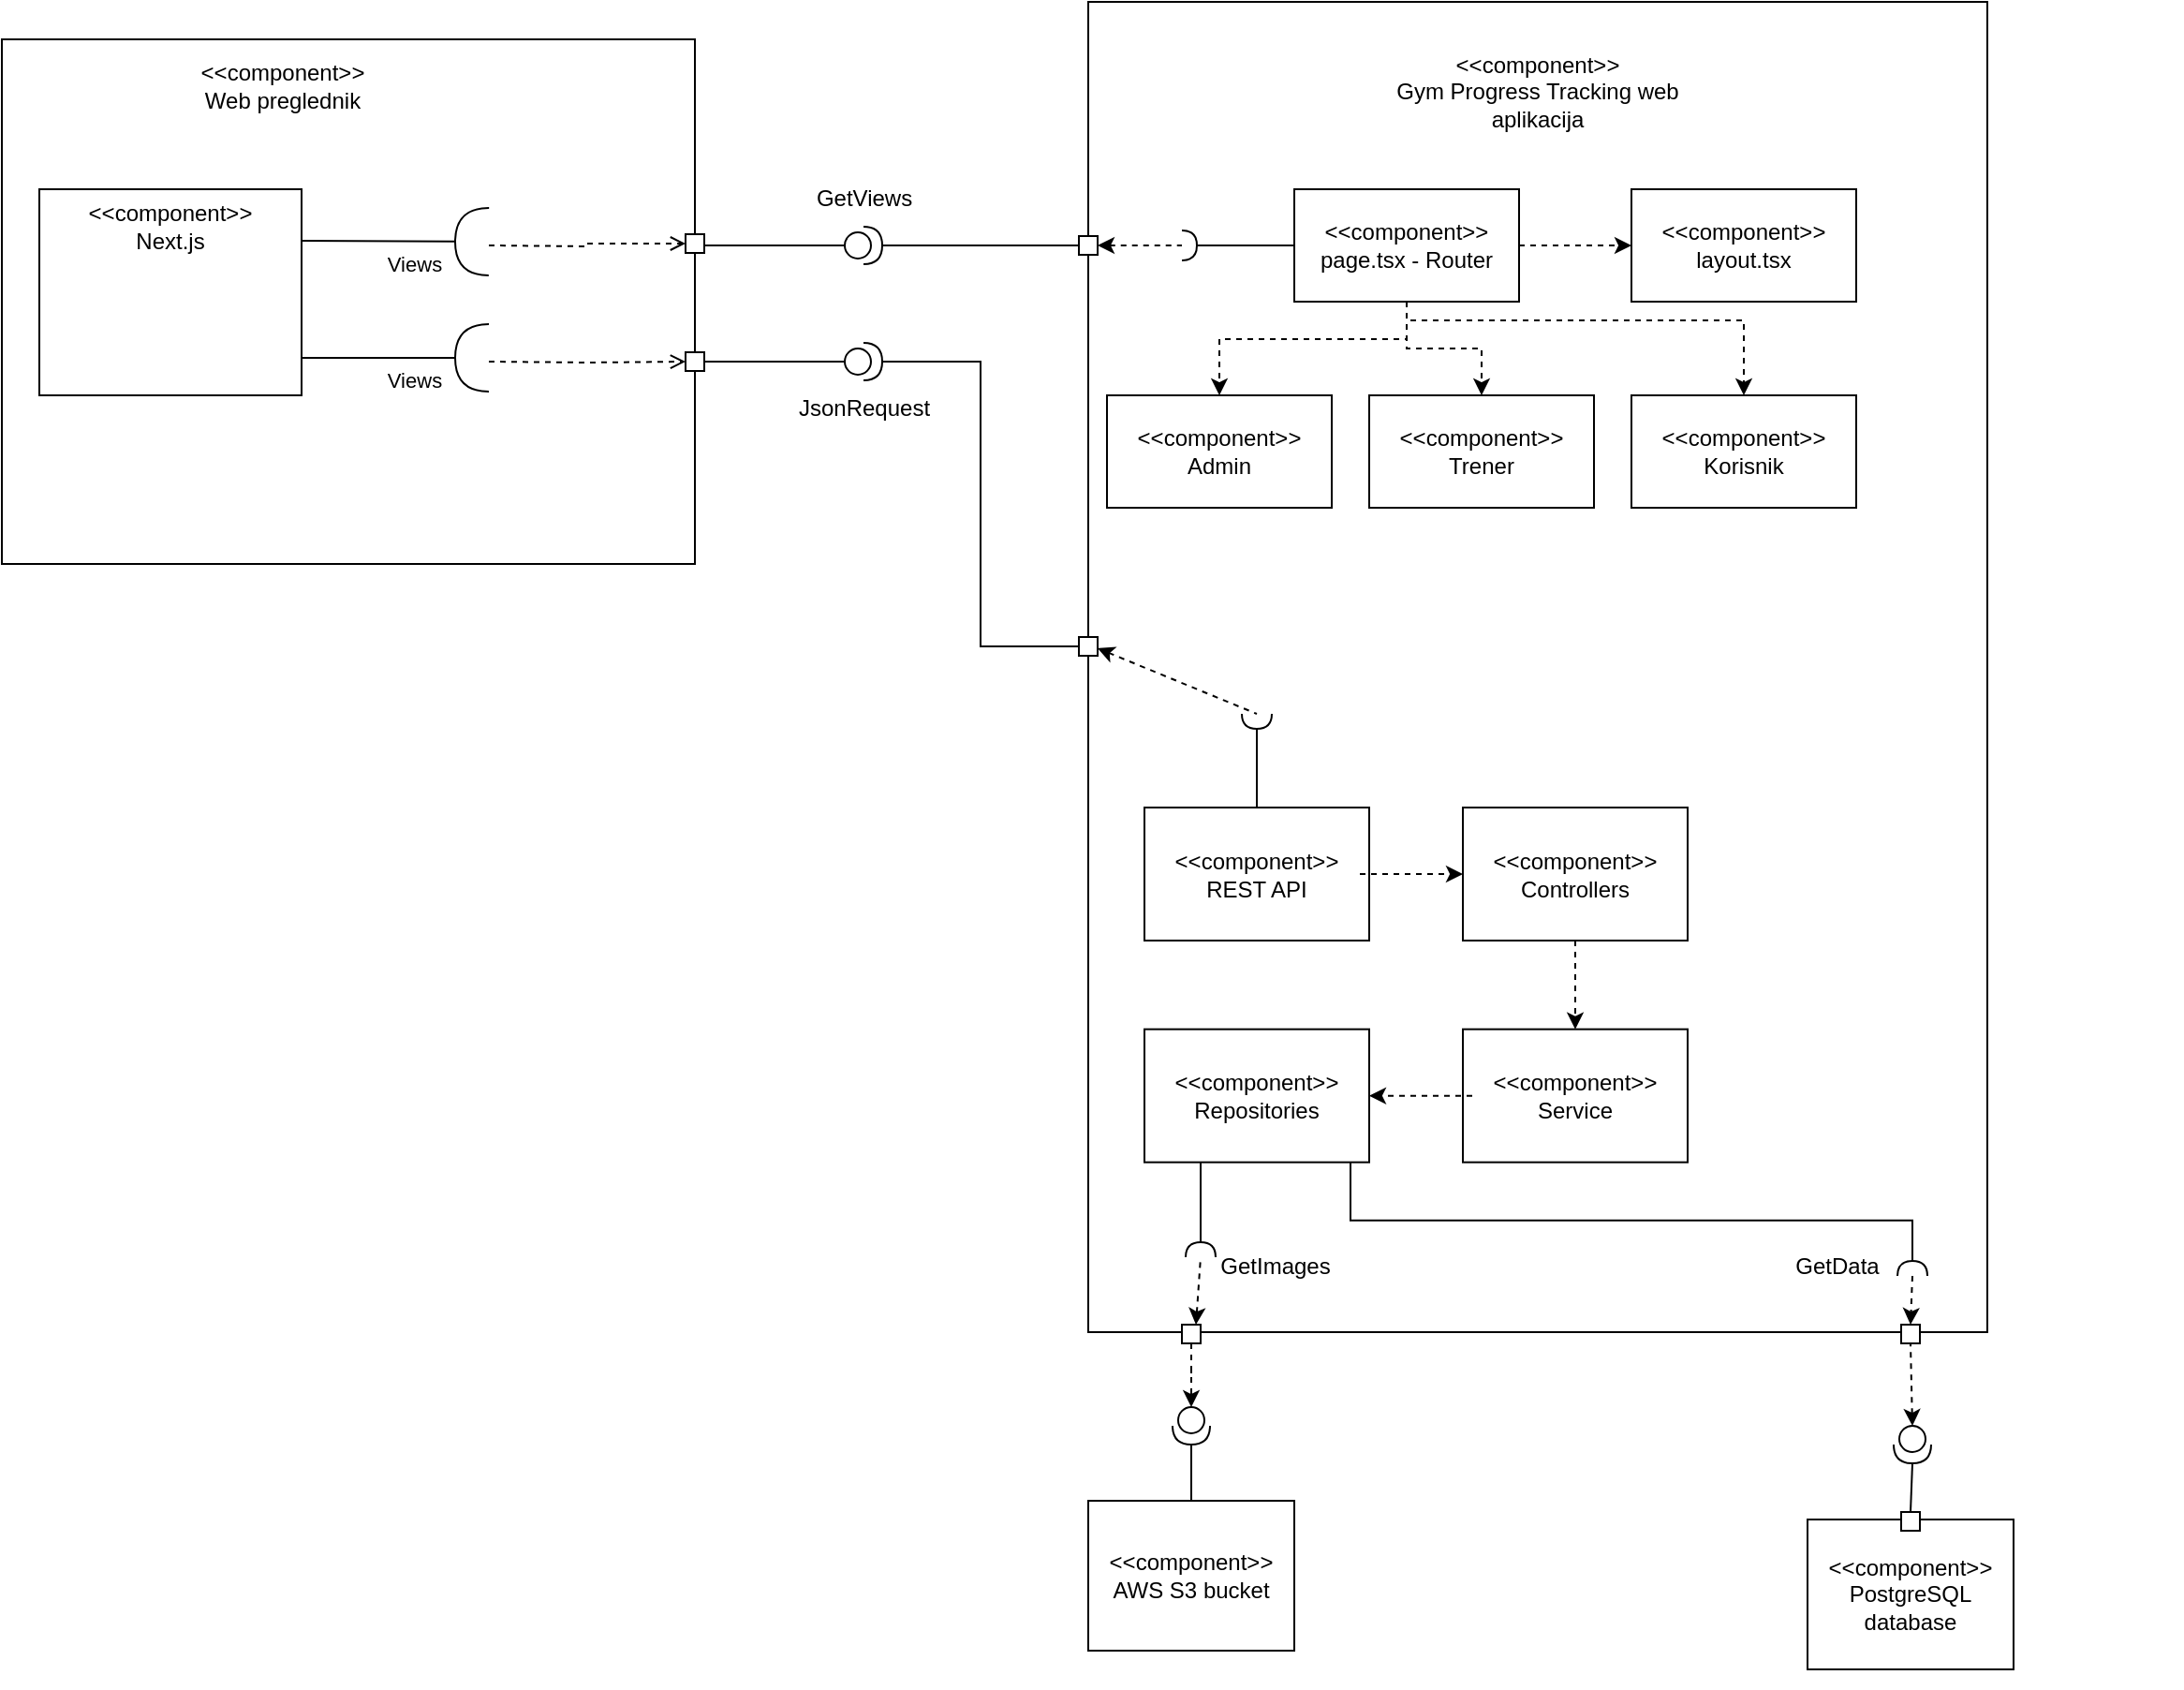 <mxfile version="26.0.6">
  <diagram name="Page-1" id="P_1j3W06-szVH3RL_C0M">
    <mxGraphModel dx="1314" dy="873" grid="1" gridSize="10" guides="1" tooltips="1" connect="1" arrows="1" fold="1" page="1" pageScale="1" pageWidth="850" pageHeight="1100" math="0" shadow="0">
      <root>
        <mxCell id="0" />
        <mxCell id="1" parent="0" />
        <mxCell id="N8CrAjDOVzf7yeaQgu20-4" value="" style="group" parent="1" vertex="1" connectable="0">
          <mxGeometry x="620" y="70" width="480" height="716" as="geometry" />
        </mxCell>
        <mxCell id="N8CrAjDOVzf7yeaQgu20-1" value="" style="rounded=0;whiteSpace=wrap;html=1;" parent="N8CrAjDOVzf7yeaQgu20-4" vertex="1">
          <mxGeometry width="480" height="710" as="geometry" />
        </mxCell>
        <mxCell id="N8CrAjDOVzf7yeaQgu20-3" value="&amp;lt;&amp;lt;component&amp;gt;&amp;gt;&lt;div&gt;Gym Progress Tracking web aplikacija&lt;/div&gt;" style="text;html=1;align=center;verticalAlign=middle;whiteSpace=wrap;rounded=0;" parent="N8CrAjDOVzf7yeaQgu20-4" vertex="1">
          <mxGeometry x="150" y="19.189" width="180" height="57.568" as="geometry" />
        </mxCell>
        <mxCell id="qsbup2j7c1z-ddwc1m30-19" value="" style="group" vertex="1" connectable="0" parent="N8CrAjDOVzf7yeaQgu20-4">
          <mxGeometry x="30" y="430.003" width="290" height="189.333" as="geometry" />
        </mxCell>
        <mxCell id="qsbup2j7c1z-ddwc1m30-6" value="" style="group" vertex="1" connectable="0" parent="qsbup2j7c1z-ddwc1m30-19">
          <mxGeometry width="120" height="71" as="geometry" />
        </mxCell>
        <mxCell id="qsbup2j7c1z-ddwc1m30-4" value="" style="rounded=0;whiteSpace=wrap;html=1;" vertex="1" parent="qsbup2j7c1z-ddwc1m30-6">
          <mxGeometry width="120" height="71" as="geometry" />
        </mxCell>
        <mxCell id="qsbup2j7c1z-ddwc1m30-16" style="edgeStyle=orthogonalEdgeStyle;rounded=0;orthogonalLoop=1;jettySize=auto;html=1;dashed=1;" edge="1" parent="qsbup2j7c1z-ddwc1m30-6" source="qsbup2j7c1z-ddwc1m30-5">
          <mxGeometry relative="1" as="geometry">
            <mxPoint x="170" y="35.5" as="targetPoint" />
          </mxGeometry>
        </mxCell>
        <mxCell id="qsbup2j7c1z-ddwc1m30-5" value="&amp;lt;&amp;lt;component&amp;gt;&amp;gt;&lt;div&gt;REST API&lt;/div&gt;" style="text;html=1;align=center;verticalAlign=middle;whiteSpace=wrap;rounded=0;" vertex="1" parent="qsbup2j7c1z-ddwc1m30-6">
          <mxGeometry x="5" width="110" height="71" as="geometry" />
        </mxCell>
        <mxCell id="qsbup2j7c1z-ddwc1m30-7" value="" style="group" vertex="1" connectable="0" parent="qsbup2j7c1z-ddwc1m30-19">
          <mxGeometry x="170" width="120" height="71" as="geometry" />
        </mxCell>
        <mxCell id="qsbup2j7c1z-ddwc1m30-8" value="" style="rounded=0;whiteSpace=wrap;html=1;" vertex="1" parent="qsbup2j7c1z-ddwc1m30-7">
          <mxGeometry width="120" height="71" as="geometry" />
        </mxCell>
        <mxCell id="qsbup2j7c1z-ddwc1m30-9" value="&amp;lt;&amp;lt;component&amp;gt;&amp;gt;&lt;div&gt;Controllers&lt;/div&gt;" style="text;html=1;align=center;verticalAlign=middle;whiteSpace=wrap;rounded=0;" vertex="1" parent="qsbup2j7c1z-ddwc1m30-7">
          <mxGeometry x="5" width="110" height="71" as="geometry" />
        </mxCell>
        <mxCell id="qsbup2j7c1z-ddwc1m30-10" value="" style="group" vertex="1" connectable="0" parent="qsbup2j7c1z-ddwc1m30-19">
          <mxGeometry x="170" y="118.333" width="120" height="71" as="geometry" />
        </mxCell>
        <mxCell id="qsbup2j7c1z-ddwc1m30-11" value="" style="rounded=0;whiteSpace=wrap;html=1;" vertex="1" parent="qsbup2j7c1z-ddwc1m30-10">
          <mxGeometry width="120" height="71" as="geometry" />
        </mxCell>
        <mxCell id="qsbup2j7c1z-ddwc1m30-12" value="&amp;lt;&amp;lt;component&amp;gt;&amp;gt;&lt;div&gt;Service&lt;/div&gt;" style="text;html=1;align=center;verticalAlign=middle;whiteSpace=wrap;rounded=0;" vertex="1" parent="qsbup2j7c1z-ddwc1m30-10">
          <mxGeometry x="5" width="110" height="71" as="geometry" />
        </mxCell>
        <mxCell id="qsbup2j7c1z-ddwc1m30-13" value="" style="group" vertex="1" connectable="0" parent="qsbup2j7c1z-ddwc1m30-19">
          <mxGeometry y="118.333" width="120" height="71" as="geometry" />
        </mxCell>
        <mxCell id="qsbup2j7c1z-ddwc1m30-14" value="" style="rounded=0;whiteSpace=wrap;html=1;" vertex="1" parent="qsbup2j7c1z-ddwc1m30-13">
          <mxGeometry width="120" height="71" as="geometry" />
        </mxCell>
        <mxCell id="qsbup2j7c1z-ddwc1m30-20" style="edgeStyle=orthogonalEdgeStyle;rounded=0;orthogonalLoop=1;jettySize=auto;html=1;endArrow=halfCircle;endFill=0;" edge="1" parent="qsbup2j7c1z-ddwc1m30-13" source="qsbup2j7c1z-ddwc1m30-15">
          <mxGeometry relative="1" as="geometry">
            <mxPoint x="410" y="131.663" as="targetPoint" />
            <Array as="points">
              <mxPoint x="110" y="102" />
              <mxPoint x="410" y="102" />
              <mxPoint x="410" y="132" />
            </Array>
          </mxGeometry>
        </mxCell>
        <mxCell id="qsbup2j7c1z-ddwc1m30-15" value="&amp;lt;&amp;lt;component&amp;gt;&amp;gt;&lt;div&gt;Repositories&lt;/div&gt;" style="text;html=1;align=center;verticalAlign=middle;whiteSpace=wrap;rounded=0;" vertex="1" parent="qsbup2j7c1z-ddwc1m30-13">
          <mxGeometry x="5" width="110" height="71" as="geometry" />
        </mxCell>
        <mxCell id="qsbup2j7c1z-ddwc1m30-17" style="edgeStyle=orthogonalEdgeStyle;rounded=0;orthogonalLoop=1;jettySize=auto;html=1;dashed=1;" edge="1" parent="qsbup2j7c1z-ddwc1m30-19" source="qsbup2j7c1z-ddwc1m30-9" target="qsbup2j7c1z-ddwc1m30-12">
          <mxGeometry relative="1" as="geometry" />
        </mxCell>
        <mxCell id="qsbup2j7c1z-ddwc1m30-18" style="edgeStyle=orthogonalEdgeStyle;rounded=0;orthogonalLoop=1;jettySize=auto;html=1;entryX=1;entryY=0.5;entryDx=0;entryDy=0;dashed=1;" edge="1" parent="qsbup2j7c1z-ddwc1m30-19" source="qsbup2j7c1z-ddwc1m30-12" target="qsbup2j7c1z-ddwc1m30-14">
          <mxGeometry relative="1" as="geometry" />
        </mxCell>
        <mxCell id="qsbup2j7c1z-ddwc1m30-21" value="" style="rounded=0;whiteSpace=wrap;html=1;" vertex="1" parent="N8CrAjDOVzf7yeaQgu20-4">
          <mxGeometry x="434" y="706" width="10" height="10" as="geometry" />
        </mxCell>
        <mxCell id="qsbup2j7c1z-ddwc1m30-26" value="" style="rounded=0;whiteSpace=wrap;html=1;" vertex="1" parent="N8CrAjDOVzf7yeaQgu20-4">
          <mxGeometry x="50" y="706" width="10" height="10" as="geometry" />
        </mxCell>
        <mxCell id="qsbup2j7c1z-ddwc1m30-29" style="edgeStyle=orthogonalEdgeStyle;rounded=0;orthogonalLoop=1;jettySize=auto;html=1;endArrow=halfCircle;endFill=0;" edge="1" parent="N8CrAjDOVzf7yeaQgu20-4" source="qsbup2j7c1z-ddwc1m30-15">
          <mxGeometry relative="1" as="geometry">
            <mxPoint x="60" y="670" as="targetPoint" />
            <Array as="points">
              <mxPoint x="60" y="630" />
              <mxPoint x="60" y="630" />
            </Array>
          </mxGeometry>
        </mxCell>
        <mxCell id="qsbup2j7c1z-ddwc1m30-35" value="GetData" style="text;html=1;align=center;verticalAlign=middle;whiteSpace=wrap;rounded=0;" vertex="1" parent="N8CrAjDOVzf7yeaQgu20-4">
          <mxGeometry x="340" y="660" width="120" height="30" as="geometry" />
        </mxCell>
        <mxCell id="qsbup2j7c1z-ddwc1m30-37" value="GetImages" style="text;html=1;align=center;verticalAlign=middle;whiteSpace=wrap;rounded=0;" vertex="1" parent="N8CrAjDOVzf7yeaQgu20-4">
          <mxGeometry x="40" y="660" width="120" height="30" as="geometry" />
        </mxCell>
        <mxCell id="qsbup2j7c1z-ddwc1m30-52" value="" style="rounded=0;whiteSpace=wrap;html=1;" vertex="1" parent="N8CrAjDOVzf7yeaQgu20-4">
          <mxGeometry x="-5" y="339" width="10" height="10" as="geometry" />
        </mxCell>
        <mxCell id="qsbup2j7c1z-ddwc1m30-57" value="" style="endArrow=none;dashed=1;html=1;rounded=0;endFill=0;startArrow=classic;startFill=1;" edge="1" parent="N8CrAjDOVzf7yeaQgu20-4">
          <mxGeometry width="50" height="50" relative="1" as="geometry">
            <mxPoint x="5" y="345" as="sourcePoint" />
            <mxPoint x="90" y="380" as="targetPoint" />
          </mxGeometry>
        </mxCell>
        <mxCell id="qsbup2j7c1z-ddwc1m30-59" value="" style="endArrow=halfCircle;html=1;rounded=0;endFill=0;" edge="1" parent="N8CrAjDOVzf7yeaQgu20-4">
          <mxGeometry width="50" height="50" relative="1" as="geometry">
            <mxPoint x="90" y="430" as="sourcePoint" />
            <mxPoint x="90" y="380" as="targetPoint" />
          </mxGeometry>
        </mxCell>
        <mxCell id="qsbup2j7c1z-ddwc1m30-72" style="edgeStyle=orthogonalEdgeStyle;rounded=0;orthogonalLoop=1;jettySize=auto;html=1;entryX=0;entryY=0.5;entryDx=0;entryDy=0;dashed=1;" edge="1" parent="N8CrAjDOVzf7yeaQgu20-4" source="qsbup2j7c1z-ddwc1m30-61" target="qsbup2j7c1z-ddwc1m30-71">
          <mxGeometry relative="1" as="geometry" />
        </mxCell>
        <mxCell id="qsbup2j7c1z-ddwc1m30-76" style="edgeStyle=orthogonalEdgeStyle;rounded=0;orthogonalLoop=1;jettySize=auto;html=1;dashed=1;" edge="1" parent="N8CrAjDOVzf7yeaQgu20-4" source="qsbup2j7c1z-ddwc1m30-61" target="qsbup2j7c1z-ddwc1m30-73">
          <mxGeometry relative="1" as="geometry">
            <Array as="points">
              <mxPoint x="170" y="180" />
              <mxPoint x="70" y="180" />
            </Array>
          </mxGeometry>
        </mxCell>
        <mxCell id="qsbup2j7c1z-ddwc1m30-77" style="edgeStyle=orthogonalEdgeStyle;rounded=0;orthogonalLoop=1;jettySize=auto;html=1;dashed=1;" edge="1" parent="N8CrAjDOVzf7yeaQgu20-4" source="qsbup2j7c1z-ddwc1m30-61" target="qsbup2j7c1z-ddwc1m30-74">
          <mxGeometry relative="1" as="geometry" />
        </mxCell>
        <mxCell id="qsbup2j7c1z-ddwc1m30-78" style="edgeStyle=orthogonalEdgeStyle;rounded=0;orthogonalLoop=1;jettySize=auto;html=1;dashed=1;" edge="1" parent="N8CrAjDOVzf7yeaQgu20-4" source="qsbup2j7c1z-ddwc1m30-61" target="qsbup2j7c1z-ddwc1m30-75">
          <mxGeometry relative="1" as="geometry">
            <Array as="points">
              <mxPoint x="170" y="170" />
              <mxPoint x="350" y="170" />
            </Array>
          </mxGeometry>
        </mxCell>
        <mxCell id="qsbup2j7c1z-ddwc1m30-61" value="&amp;lt;&amp;lt;component&amp;gt;&amp;gt;&lt;div&gt;page.tsx - Router&lt;/div&gt;" style="rounded=0;whiteSpace=wrap;html=1;" vertex="1" parent="N8CrAjDOVzf7yeaQgu20-4">
          <mxGeometry x="110" y="100" width="120" height="60" as="geometry" />
        </mxCell>
        <mxCell id="qsbup2j7c1z-ddwc1m30-64" value="" style="rounded=0;whiteSpace=wrap;html=1;" vertex="1" parent="N8CrAjDOVzf7yeaQgu20-4">
          <mxGeometry x="-5" y="125" width="10" height="10" as="geometry" />
        </mxCell>
        <mxCell id="qsbup2j7c1z-ddwc1m30-69" value="" style="endArrow=none;dashed=1;html=1;rounded=0;endFill=0;startArrow=classic;startFill=1;" edge="1" parent="N8CrAjDOVzf7yeaQgu20-4">
          <mxGeometry width="50" height="50" relative="1" as="geometry">
            <mxPoint x="5" y="130" as="sourcePoint" />
            <mxPoint x="50" y="130" as="targetPoint" />
          </mxGeometry>
        </mxCell>
        <mxCell id="qsbup2j7c1z-ddwc1m30-70" value="" style="endArrow=halfCircle;html=1;rounded=0;endFill=0;exitX=0;exitY=0.5;exitDx=0;exitDy=0;" edge="1" parent="N8CrAjDOVzf7yeaQgu20-4" source="qsbup2j7c1z-ddwc1m30-61">
          <mxGeometry width="50" height="50" relative="1" as="geometry">
            <mxPoint x="90" y="215" as="sourcePoint" />
            <mxPoint x="50" y="130" as="targetPoint" />
          </mxGeometry>
        </mxCell>
        <mxCell id="qsbup2j7c1z-ddwc1m30-71" value="&amp;lt;&amp;lt;component&amp;gt;&amp;gt;&lt;div&gt;layout.tsx&lt;/div&gt;" style="rounded=0;whiteSpace=wrap;html=1;" vertex="1" parent="N8CrAjDOVzf7yeaQgu20-4">
          <mxGeometry x="290" y="100" width="120" height="60" as="geometry" />
        </mxCell>
        <mxCell id="qsbup2j7c1z-ddwc1m30-73" value="&amp;lt;&amp;lt;component&amp;gt;&amp;gt;&lt;div&gt;Admin&lt;/div&gt;" style="rounded=0;whiteSpace=wrap;html=1;" vertex="1" parent="N8CrAjDOVzf7yeaQgu20-4">
          <mxGeometry x="10" y="210" width="120" height="60" as="geometry" />
        </mxCell>
        <mxCell id="qsbup2j7c1z-ddwc1m30-74" value="&amp;lt;&amp;lt;component&amp;gt;&amp;gt;&lt;div&gt;Trener&lt;/div&gt;" style="rounded=0;whiteSpace=wrap;html=1;" vertex="1" parent="N8CrAjDOVzf7yeaQgu20-4">
          <mxGeometry x="150" y="210" width="120" height="60" as="geometry" />
        </mxCell>
        <mxCell id="qsbup2j7c1z-ddwc1m30-75" value="&amp;lt;&amp;lt;component&amp;gt;&amp;gt;&lt;div&gt;Korisnik&lt;/div&gt;" style="rounded=0;whiteSpace=wrap;html=1;" vertex="1" parent="N8CrAjDOVzf7yeaQgu20-4">
          <mxGeometry x="290" y="210" width="120" height="60" as="geometry" />
        </mxCell>
        <mxCell id="N8CrAjDOVzf7yeaQgu20-6" value="" style="group" parent="1" vertex="1" connectable="0">
          <mxGeometry x="40" y="90" width="380" height="280" as="geometry" />
        </mxCell>
        <mxCell id="N8CrAjDOVzf7yeaQgu20-2" value="" style="rounded=0;whiteSpace=wrap;html=1;" parent="N8CrAjDOVzf7yeaQgu20-6" vertex="1">
          <mxGeometry width="370" height="280" as="geometry" />
        </mxCell>
        <mxCell id="N8CrAjDOVzf7yeaQgu20-5" value="&amp;lt;&amp;lt;component&amp;gt;&amp;gt;&lt;div&gt;Web preglednik&lt;/div&gt;" style="text;html=1;align=center;verticalAlign=middle;whiteSpace=wrap;rounded=0;" parent="N8CrAjDOVzf7yeaQgu20-6" vertex="1">
          <mxGeometry x="96" y="10" width="108" height="30" as="geometry" />
        </mxCell>
        <mxCell id="N8CrAjDOVzf7yeaQgu20-10" value="" style="rounded=0;whiteSpace=wrap;html=1;" parent="N8CrAjDOVzf7yeaQgu20-6" vertex="1">
          <mxGeometry x="20" y="80" width="140" height="110" as="geometry" />
        </mxCell>
        <mxCell id="N8CrAjDOVzf7yeaQgu20-11" value="&amp;lt;&amp;lt;component&amp;gt;&amp;gt;&lt;div&gt;Next.js&lt;/div&gt;" style="text;html=1;align=center;verticalAlign=middle;whiteSpace=wrap;rounded=0;" parent="N8CrAjDOVzf7yeaQgu20-6" vertex="1">
          <mxGeometry x="30" y="70" width="120" height="60" as="geometry" />
        </mxCell>
        <mxCell id="N8CrAjDOVzf7yeaQgu20-24" value="" style="rounded=0;orthogonalLoop=1;jettySize=auto;html=1;endArrow=halfCircle;endFill=0;endSize=16;strokeWidth=1;sketch=0;fontSize=12;curved=1;exitX=1;exitY=0.25;exitDx=0;exitDy=0;" parent="N8CrAjDOVzf7yeaQgu20-6" edge="1">
          <mxGeometry relative="1" as="geometry">
            <mxPoint x="160" y="170" as="sourcePoint" />
            <mxPoint x="260" y="170" as="targetPoint" />
          </mxGeometry>
        </mxCell>
        <mxCell id="N8CrAjDOVzf7yeaQgu20-25" value="Views" style="edgeLabel;html=1;align=center;verticalAlign=middle;resizable=0;points=[];" parent="N8CrAjDOVzf7yeaQgu20-24" vertex="1" connectable="0">
          <mxGeometry x="0.72" y="2" relative="1" as="geometry">
            <mxPoint x="-26" y="14" as="offset" />
          </mxGeometry>
        </mxCell>
        <mxCell id="N8CrAjDOVzf7yeaQgu20-26" style="edgeStyle=orthogonalEdgeStyle;rounded=0;orthogonalLoop=1;jettySize=auto;html=1;dashed=1;endArrow=open;endFill=0;" parent="N8CrAjDOVzf7yeaQgu20-6" edge="1" target="qsbup2j7c1z-ddwc1m30-48">
          <mxGeometry relative="1" as="geometry">
            <mxPoint x="330" y="172" as="targetPoint" />
            <mxPoint x="260" y="172" as="sourcePoint" />
          </mxGeometry>
        </mxCell>
        <mxCell id="qsbup2j7c1z-ddwc1m30-63" value="" style="rounded=0;whiteSpace=wrap;html=1;" vertex="1" parent="N8CrAjDOVzf7yeaQgu20-6">
          <mxGeometry x="365" y="104" width="10" height="10" as="geometry" />
        </mxCell>
        <mxCell id="N8CrAjDOVzf7yeaQgu20-7" value="" style="group" parent="1" vertex="1" connectable="0">
          <mxGeometry x="914" y="870" width="290" height="100" as="geometry" />
        </mxCell>
        <mxCell id="N8CrAjDOVzf7yeaQgu20-8" value="" style="rounded=0;whiteSpace=wrap;html=1;" parent="N8CrAjDOVzf7yeaQgu20-7" vertex="1">
          <mxGeometry x="90" y="10" width="110" height="80" as="geometry" />
        </mxCell>
        <mxCell id="N8CrAjDOVzf7yeaQgu20-9" value="&amp;lt;&amp;lt;component&amp;gt;&amp;gt;&lt;div&gt;PostgreSQL database&lt;/div&gt;" style="text;html=1;align=center;verticalAlign=middle;whiteSpace=wrap;rounded=0;" parent="N8CrAjDOVzf7yeaQgu20-7" vertex="1">
          <mxGeometry x="92.8" y="24.64" width="104.4" height="50.72" as="geometry" />
        </mxCell>
        <mxCell id="qsbup2j7c1z-ddwc1m30-27" value="" style="rounded=0;whiteSpace=wrap;html=1;" vertex="1" parent="N8CrAjDOVzf7yeaQgu20-7">
          <mxGeometry x="140" y="6" width="10" height="10" as="geometry" />
        </mxCell>
        <mxCell id="N8CrAjDOVzf7yeaQgu20-16" value="" style="rounded=0;orthogonalLoop=1;jettySize=auto;html=1;endArrow=halfCircle;endFill=0;endSize=16;strokeWidth=1;sketch=0;fontSize=12;curved=1;exitX=1;exitY=0.25;exitDx=0;exitDy=0;" parent="1" source="N8CrAjDOVzf7yeaQgu20-10" edge="1">
          <mxGeometry relative="1" as="geometry">
            <mxPoint x="665" y="375" as="sourcePoint" />
            <mxPoint x="300" y="198" as="targetPoint" />
          </mxGeometry>
        </mxCell>
        <mxCell id="N8CrAjDOVzf7yeaQgu20-19" value="Views" style="edgeLabel;html=1;align=center;verticalAlign=middle;resizable=0;points=[];" parent="N8CrAjDOVzf7yeaQgu20-16" vertex="1" connectable="0">
          <mxGeometry x="0.72" y="2" relative="1" as="geometry">
            <mxPoint x="-26" y="14" as="offset" />
          </mxGeometry>
        </mxCell>
        <mxCell id="N8CrAjDOVzf7yeaQgu20-17" value="" style="ellipse;whiteSpace=wrap;html=1;align=center;aspect=fixed;fillColor=none;strokeColor=none;resizable=0;perimeter=centerPerimeter;rotatable=0;allowArrows=0;points=[];outlineConnect=1;" parent="1" vertex="1">
          <mxGeometry x="640" y="370" width="10" height="10" as="geometry" />
        </mxCell>
        <mxCell id="N8CrAjDOVzf7yeaQgu20-22" style="edgeStyle=orthogonalEdgeStyle;rounded=0;orthogonalLoop=1;jettySize=auto;html=1;dashed=1;endArrow=open;endFill=0;entryX=0;entryY=0.5;entryDx=0;entryDy=0;" parent="1" edge="1" target="qsbup2j7c1z-ddwc1m30-63">
          <mxGeometry relative="1" as="geometry">
            <mxPoint x="370" y="200" as="targetPoint" />
            <mxPoint x="300" y="200" as="sourcePoint" />
          </mxGeometry>
        </mxCell>
        <mxCell id="qsbup2j7c1z-ddwc1m30-1" value="" style="group" vertex="1" connectable="0" parent="1">
          <mxGeometry x="530" y="860" width="290" height="100" as="geometry" />
        </mxCell>
        <mxCell id="qsbup2j7c1z-ddwc1m30-2" value="" style="rounded=0;whiteSpace=wrap;html=1;" vertex="1" parent="qsbup2j7c1z-ddwc1m30-1">
          <mxGeometry x="90" y="10" width="110" height="80" as="geometry" />
        </mxCell>
        <mxCell id="qsbup2j7c1z-ddwc1m30-3" value="&amp;lt;&amp;lt;component&amp;gt;&amp;gt;&lt;div&gt;AWS S3 bucket&lt;/div&gt;" style="text;html=1;align=center;verticalAlign=middle;whiteSpace=wrap;rounded=0;" vertex="1" parent="qsbup2j7c1z-ddwc1m30-1">
          <mxGeometry x="92.8" y="24.64" width="104.4" height="50.72" as="geometry" />
        </mxCell>
        <mxCell id="qsbup2j7c1z-ddwc1m30-22" value="" style="endArrow=classic;html=1;rounded=0;endFill=1;dashed=1;entryX=0.5;entryY=0;entryDx=0;entryDy=0;" edge="1" parent="1" target="qsbup2j7c1z-ddwc1m30-21">
          <mxGeometry width="50" height="50" relative="1" as="geometry">
            <mxPoint x="1060" y="750" as="sourcePoint" />
            <mxPoint x="890" y="790" as="targetPoint" />
          </mxGeometry>
        </mxCell>
        <mxCell id="qsbup2j7c1z-ddwc1m30-23" value="" style="endArrow=none;html=1;rounded=0;entryX=0.5;entryY=1;entryDx=0;entryDy=0;endFill=0;dashed=1;startArrow=classic;startFill=1;" edge="1" parent="1" target="qsbup2j7c1z-ddwc1m30-21">
          <mxGeometry width="50" height="50" relative="1" as="geometry">
            <mxPoint x="1060" y="830" as="sourcePoint" />
            <mxPoint x="890" y="910" as="targetPoint" />
          </mxGeometry>
        </mxCell>
        <mxCell id="qsbup2j7c1z-ddwc1m30-24" value="" style="shape=providedRequiredInterface;html=1;verticalLabelPosition=bottom;sketch=0;rotation=90;" vertex="1" parent="1">
          <mxGeometry x="1050" y="830" width="20" height="20" as="geometry" />
        </mxCell>
        <mxCell id="qsbup2j7c1z-ddwc1m30-28" value="" style="endArrow=none;html=1;rounded=0;entryX=1;entryY=0.5;entryDx=0;entryDy=0;entryPerimeter=0;exitX=0.5;exitY=0;exitDx=0;exitDy=0;" edge="1" parent="1" source="qsbup2j7c1z-ddwc1m30-27" target="qsbup2j7c1z-ddwc1m30-24">
          <mxGeometry width="50" height="50" relative="1" as="geometry">
            <mxPoint x="840" y="960" as="sourcePoint" />
            <mxPoint x="890" y="910" as="targetPoint" />
          </mxGeometry>
        </mxCell>
        <mxCell id="qsbup2j7c1z-ddwc1m30-30" value="" style="endArrow=none;dashed=1;html=1;strokeWidth=1;rounded=0;exitX=0.75;exitY=0;exitDx=0;exitDy=0;endFill=0;startArrow=classic;startFill=1;" edge="1" parent="1" source="qsbup2j7c1z-ddwc1m30-26">
          <mxGeometry width="50" height="50" relative="1" as="geometry">
            <mxPoint x="800" y="870" as="sourcePoint" />
            <mxPoint x="680" y="740" as="targetPoint" />
          </mxGeometry>
        </mxCell>
        <mxCell id="qsbup2j7c1z-ddwc1m30-32" style="edgeStyle=orthogonalEdgeStyle;rounded=0;orthogonalLoop=1;jettySize=auto;html=1;endArrow=none;endFill=0;" edge="1" parent="1" source="qsbup2j7c1z-ddwc1m30-31" target="qsbup2j7c1z-ddwc1m30-2">
          <mxGeometry relative="1" as="geometry" />
        </mxCell>
        <mxCell id="qsbup2j7c1z-ddwc1m30-31" value="" style="shape=providedRequiredInterface;html=1;verticalLabelPosition=bottom;sketch=0;rotation=90;" vertex="1" parent="1">
          <mxGeometry x="665" y="820" width="20" height="20" as="geometry" />
        </mxCell>
        <mxCell id="qsbup2j7c1z-ddwc1m30-33" style="edgeStyle=orthogonalEdgeStyle;rounded=0;orthogonalLoop=1;jettySize=auto;html=1;entryX=0;entryY=0.5;entryDx=0;entryDy=0;entryPerimeter=0;dashed=1;" edge="1" parent="1" source="qsbup2j7c1z-ddwc1m30-26" target="qsbup2j7c1z-ddwc1m30-31">
          <mxGeometry relative="1" as="geometry" />
        </mxCell>
        <mxCell id="qsbup2j7c1z-ddwc1m30-49" style="edgeStyle=orthogonalEdgeStyle;rounded=0;orthogonalLoop=1;jettySize=auto;html=1;endArrow=none;endFill=0;" edge="1" parent="1" source="qsbup2j7c1z-ddwc1m30-48">
          <mxGeometry relative="1" as="geometry">
            <mxPoint x="490" y="262" as="targetPoint" />
          </mxGeometry>
        </mxCell>
        <mxCell id="qsbup2j7c1z-ddwc1m30-48" value="" style="rounded=0;whiteSpace=wrap;html=1;" vertex="1" parent="1">
          <mxGeometry x="405" y="257" width="10" height="10" as="geometry" />
        </mxCell>
        <mxCell id="qsbup2j7c1z-ddwc1m30-53" style="edgeStyle=orthogonalEdgeStyle;rounded=0;orthogonalLoop=1;jettySize=auto;html=1;entryX=0;entryY=0.5;entryDx=0;entryDy=0;endArrow=none;endFill=0;" edge="1" parent="1" source="qsbup2j7c1z-ddwc1m30-50" target="qsbup2j7c1z-ddwc1m30-52">
          <mxGeometry relative="1" as="geometry" />
        </mxCell>
        <mxCell id="qsbup2j7c1z-ddwc1m30-50" value="" style="shape=providedRequiredInterface;html=1;verticalLabelPosition=bottom;sketch=0;rotation=0;" vertex="1" parent="1">
          <mxGeometry x="490" y="252" width="20" height="20" as="geometry" />
        </mxCell>
        <mxCell id="qsbup2j7c1z-ddwc1m30-51" value="JsonRequest" style="text;html=1;align=center;verticalAlign=middle;resizable=0;points=[];autosize=1;strokeColor=none;fillColor=none;" vertex="1" parent="1">
          <mxGeometry x="455" y="272" width="90" height="30" as="geometry" />
        </mxCell>
        <mxCell id="qsbup2j7c1z-ddwc1m30-65" style="edgeStyle=orthogonalEdgeStyle;rounded=0;orthogonalLoop=1;jettySize=auto;html=1;endArrow=none;endFill=0;" edge="1" parent="1">
          <mxGeometry relative="1" as="geometry">
            <mxPoint x="490" y="200" as="targetPoint" />
            <mxPoint x="415" y="200" as="sourcePoint" />
          </mxGeometry>
        </mxCell>
        <mxCell id="qsbup2j7c1z-ddwc1m30-66" style="edgeStyle=orthogonalEdgeStyle;rounded=0;orthogonalLoop=1;jettySize=auto;html=1;entryX=0;entryY=0.5;entryDx=0;entryDy=0;endArrow=none;endFill=0;" edge="1" parent="1" source="qsbup2j7c1z-ddwc1m30-67" target="qsbup2j7c1z-ddwc1m30-64">
          <mxGeometry relative="1" as="geometry">
            <mxPoint x="615" y="352" as="targetPoint" />
          </mxGeometry>
        </mxCell>
        <mxCell id="qsbup2j7c1z-ddwc1m30-67" value="" style="shape=providedRequiredInterface;html=1;verticalLabelPosition=bottom;sketch=0;rotation=0;" vertex="1" parent="1">
          <mxGeometry x="490" y="190" width="20" height="20" as="geometry" />
        </mxCell>
        <mxCell id="qsbup2j7c1z-ddwc1m30-68" value="GetViews" style="text;html=1;align=center;verticalAlign=middle;resizable=0;points=[];autosize=1;strokeColor=none;fillColor=none;" vertex="1" parent="1">
          <mxGeometry x="465" y="160" width="70" height="30" as="geometry" />
        </mxCell>
      </root>
    </mxGraphModel>
  </diagram>
</mxfile>

